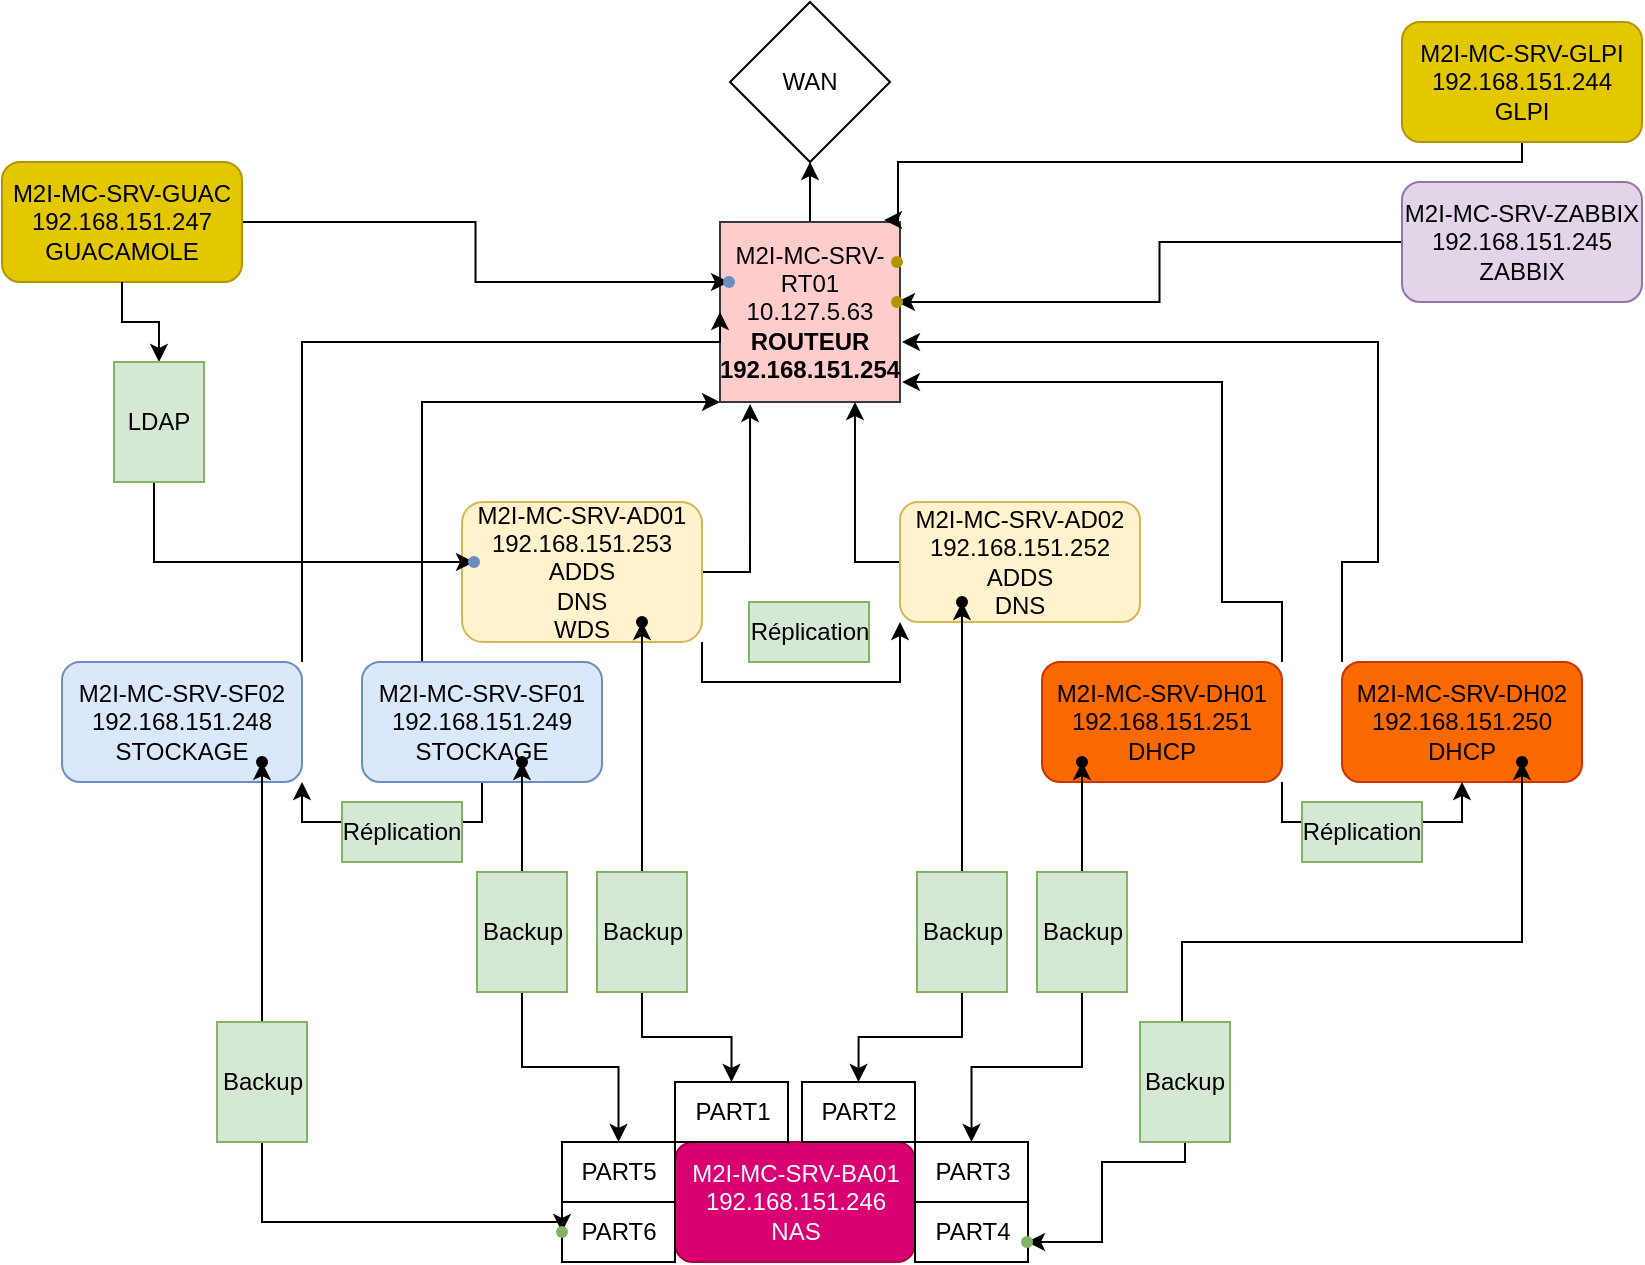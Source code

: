 <mxfile version="21.7.1" type="github">
  <diagram name="Page-1" id="C6XjA0PVYQ7Ap5EDfeUq">
    <mxGraphModel dx="1434" dy="790" grid="1" gridSize="10" guides="1" tooltips="1" connect="1" arrows="1" fold="1" page="1" pageScale="1" pageWidth="827" pageHeight="1169" math="0" shadow="0">
      <root>
        <mxCell id="0" />
        <mxCell id="1" parent="0" />
        <mxCell id="kT7fvyh61uweB2QWMs1n-60" value="" style="edgeStyle=orthogonalEdgeStyle;rounded=0;orthogonalLoop=1;jettySize=auto;html=1;" parent="1" source="kT7fvyh61uweB2QWMs1n-61" target="kT7fvyh61uweB2QWMs1n-74" edge="1">
          <mxGeometry relative="1" as="geometry" />
        </mxCell>
        <mxCell id="kT7fvyh61uweB2QWMs1n-61" value="M2I-MC-SRV-RT01&lt;br&gt;10.127.5.63&lt;br&gt;&lt;b&gt;ROUTEUR&lt;br&gt;192.168.151.254&lt;br&gt;&lt;/b&gt;" style="whiteSpace=wrap;html=1;aspect=fixed;fillColor=#ffcccc;strokeColor=#36393d;" parent="1" vertex="1">
          <mxGeometry x="363" y="360" width="90" height="90" as="geometry" />
        </mxCell>
        <mxCell id="kT7fvyh61uweB2QWMs1n-62" value="" style="edgeStyle=orthogonalEdgeStyle;rounded=0;orthogonalLoop=1;jettySize=auto;html=1;entryX=0.167;entryY=1.011;entryDx=0;entryDy=0;entryPerimeter=0;" parent="1" source="kT7fvyh61uweB2QWMs1n-64" target="kT7fvyh61uweB2QWMs1n-61" edge="1">
          <mxGeometry relative="1" as="geometry" />
        </mxCell>
        <mxCell id="kT7fvyh61uweB2QWMs1n-63" style="edgeStyle=orthogonalEdgeStyle;rounded=0;orthogonalLoop=1;jettySize=auto;html=1;exitX=1;exitY=1;exitDx=0;exitDy=0;entryX=0;entryY=1;entryDx=0;entryDy=0;" parent="1" source="kT7fvyh61uweB2QWMs1n-64" target="kT7fvyh61uweB2QWMs1n-66" edge="1">
          <mxGeometry relative="1" as="geometry" />
        </mxCell>
        <mxCell id="kT7fvyh61uweB2QWMs1n-64" value="M2I-MC-SRV-AD01&lt;br&gt;192.168.151.253&lt;br&gt;ADDS&lt;br&gt;DNS&lt;br&gt;WDS" style="rounded=1;whiteSpace=wrap;html=1;fillColor=#fff2cc;strokeColor=#d6b656;" parent="1" vertex="1">
          <mxGeometry x="234" y="500" width="120" height="70" as="geometry" />
        </mxCell>
        <mxCell id="kT7fvyh61uweB2QWMs1n-65" value="" style="edgeStyle=orthogonalEdgeStyle;rounded=0;orthogonalLoop=1;jettySize=auto;html=1;entryX=0.75;entryY=1;entryDx=0;entryDy=0;" parent="1" source="kT7fvyh61uweB2QWMs1n-66" target="kT7fvyh61uweB2QWMs1n-61" edge="1">
          <mxGeometry relative="1" as="geometry">
            <Array as="points">
              <mxPoint x="431" y="530" />
            </Array>
          </mxGeometry>
        </mxCell>
        <mxCell id="kT7fvyh61uweB2QWMs1n-66" value="M2I-MC-SRV-AD02&lt;br&gt;192.168.151.252&lt;br&gt;ADDS&lt;br&gt;DNS" style="rounded=1;whiteSpace=wrap;html=1;fillColor=#fff2cc;strokeColor=#d6b656;" parent="1" vertex="1">
          <mxGeometry x="453" y="500" width="120" height="60" as="geometry" />
        </mxCell>
        <mxCell id="kT7fvyh61uweB2QWMs1n-67" value="Réplication" style="text;strokeColor=#82b366;align=center;fillColor=#d5e8d4;html=1;verticalAlign=middle;whiteSpace=wrap;rounded=0;" parent="1" vertex="1">
          <mxGeometry x="377.5" y="550" width="60" height="30" as="geometry" />
        </mxCell>
        <mxCell id="kT7fvyh61uweB2QWMs1n-68" value="M2I-MC-SRV-DH02&lt;br&gt;192.168.151.250&lt;br&gt;DHCP" style="rounded=1;whiteSpace=wrap;html=1;fillColor=#fa6800;strokeColor=#C73500;fontColor=#000000;" parent="1" vertex="1">
          <mxGeometry x="674" y="580" width="120" height="60" as="geometry" />
        </mxCell>
        <mxCell id="kT7fvyh61uweB2QWMs1n-69" value="M2I-MC-SRV-DH01&lt;br&gt;192.168.151.251&lt;br&gt;DHCP" style="rounded=1;whiteSpace=wrap;html=1;fillColor=#fa6800;strokeColor=#C73500;fontColor=#000000;" parent="1" vertex="1">
          <mxGeometry x="524" y="580" width="120" height="60" as="geometry" />
        </mxCell>
        <mxCell id="kT7fvyh61uweB2QWMs1n-70" style="edgeStyle=orthogonalEdgeStyle;rounded=0;orthogonalLoop=1;jettySize=auto;html=1;exitX=1;exitY=1;exitDx=0;exitDy=0;entryX=0.5;entryY=1;entryDx=0;entryDy=0;" parent="1" source="kT7fvyh61uweB2QWMs1n-69" target="kT7fvyh61uweB2QWMs1n-68" edge="1">
          <mxGeometry relative="1" as="geometry">
            <mxPoint x="604" y="680" as="sourcePoint" />
            <mxPoint x="703" y="680" as="targetPoint" />
          </mxGeometry>
        </mxCell>
        <mxCell id="kT7fvyh61uweB2QWMs1n-71" value="Réplication" style="text;strokeColor=#82b366;align=center;fillColor=#d5e8d4;html=1;verticalAlign=middle;whiteSpace=wrap;rounded=0;" parent="1" vertex="1">
          <mxGeometry x="654" y="650" width="60" height="30" as="geometry" />
        </mxCell>
        <mxCell id="kT7fvyh61uweB2QWMs1n-72" value="" style="edgeStyle=orthogonalEdgeStyle;rounded=0;orthogonalLoop=1;jettySize=auto;html=1;entryX=1.011;entryY=0.889;entryDx=0;entryDy=0;exitX=1;exitY=0;exitDx=0;exitDy=0;entryPerimeter=0;" parent="1" source="kT7fvyh61uweB2QWMs1n-69" target="kT7fvyh61uweB2QWMs1n-61" edge="1">
          <mxGeometry relative="1" as="geometry">
            <mxPoint x="636" y="550" as="sourcePoint" />
            <mxPoint x="614" y="470" as="targetPoint" />
            <Array as="points">
              <mxPoint x="644" y="550" />
              <mxPoint x="614" y="550" />
              <mxPoint x="614" y="440" />
            </Array>
          </mxGeometry>
        </mxCell>
        <mxCell id="kT7fvyh61uweB2QWMs1n-73" value="" style="edgeStyle=orthogonalEdgeStyle;rounded=0;orthogonalLoop=1;jettySize=auto;html=1;exitX=0;exitY=0;exitDx=0;exitDy=0;" parent="1" source="kT7fvyh61uweB2QWMs1n-68" edge="1">
          <mxGeometry relative="1" as="geometry">
            <mxPoint x="714" y="530" as="sourcePoint" />
            <mxPoint x="454" y="420" as="targetPoint" />
            <Array as="points">
              <mxPoint x="674" y="530" />
              <mxPoint x="692" y="530" />
            </Array>
          </mxGeometry>
        </mxCell>
        <mxCell id="kT7fvyh61uweB2QWMs1n-74" value="WAN" style="rhombus;whiteSpace=wrap;html=1;" parent="1" vertex="1">
          <mxGeometry x="368" y="250" width="80" height="80" as="geometry" />
        </mxCell>
        <mxCell id="kT7fvyh61uweB2QWMs1n-75" value="" style="edgeStyle=orthogonalEdgeStyle;rounded=0;orthogonalLoop=1;jettySize=auto;html=1;entryX=0;entryY=0.5;entryDx=0;entryDy=0;" parent="1" source="kT7fvyh61uweB2QWMs1n-76" target="kT7fvyh61uweB2QWMs1n-61" edge="1">
          <mxGeometry relative="1" as="geometry">
            <mxPoint x="94" y="500" as="targetPoint" />
            <Array as="points">
              <mxPoint x="154" y="420" />
              <mxPoint x="363" y="420" />
            </Array>
          </mxGeometry>
        </mxCell>
        <mxCell id="kT7fvyh61uweB2QWMs1n-76" value="M2I-MC-SRV-SF02&lt;br&gt;192.168.151.248&lt;br&gt;STOCKAGE" style="rounded=1;whiteSpace=wrap;html=1;fillColor=#dae8fc;strokeColor=#6c8ebf;" parent="1" vertex="1">
          <mxGeometry x="34" y="580" width="120" height="60" as="geometry" />
        </mxCell>
        <mxCell id="kT7fvyh61uweB2QWMs1n-77" value="" style="edgeStyle=orthogonalEdgeStyle;rounded=0;orthogonalLoop=1;jettySize=auto;html=1;entryX=1;entryY=1;entryDx=0;entryDy=0;exitX=0.5;exitY=1;exitDx=0;exitDy=0;" parent="1" source="kT7fvyh61uweB2QWMs1n-79" target="kT7fvyh61uweB2QWMs1n-76" edge="1">
          <mxGeometry relative="1" as="geometry" />
        </mxCell>
        <mxCell id="kT7fvyh61uweB2QWMs1n-78" value="" style="edgeStyle=orthogonalEdgeStyle;rounded=0;orthogonalLoop=1;jettySize=auto;html=1;entryX=0;entryY=1;entryDx=0;entryDy=0;exitX=0.25;exitY=0;exitDx=0;exitDy=0;" parent="1" source="kT7fvyh61uweB2QWMs1n-79" target="kT7fvyh61uweB2QWMs1n-61" edge="1">
          <mxGeometry relative="1" as="geometry">
            <mxPoint x="164" y="529.99" as="sourcePoint" />
            <mxPoint x="220.03" y="360" as="targetPoint" />
            <Array as="points">
              <mxPoint x="214" y="450" />
            </Array>
          </mxGeometry>
        </mxCell>
        <mxCell id="kT7fvyh61uweB2QWMs1n-79" value="M2I-MC-SRV-SF01&lt;br&gt;192.168.151.249&lt;br&gt;STOCKAGE" style="rounded=1;whiteSpace=wrap;html=1;fillColor=#dae8fc;strokeColor=#6c8ebf;" parent="1" vertex="1">
          <mxGeometry x="184" y="580" width="120" height="60" as="geometry" />
        </mxCell>
        <mxCell id="kT7fvyh61uweB2QWMs1n-80" value="Réplication" style="text;strokeColor=#82b366;align=center;fillColor=#d5e8d4;html=1;verticalAlign=middle;whiteSpace=wrap;rounded=0;" parent="1" vertex="1">
          <mxGeometry x="174" y="650" width="60" height="30" as="geometry" />
        </mxCell>
        <mxCell id="kT7fvyh61uweB2QWMs1n-81" value="M2I-MC-SRV-BA01&lt;br&gt;192.168.151.246&lt;br&gt;NAS" style="rounded=1;whiteSpace=wrap;html=1;fillColor=#d80073;strokeColor=#A50040;fontColor=#ffffff;" parent="1" vertex="1">
          <mxGeometry x="340.5" y="820" width="120" height="60" as="geometry" />
        </mxCell>
        <mxCell id="kT7fvyh61uweB2QWMs1n-82" value="" style="edgeStyle=orthogonalEdgeStyle;rounded=0;orthogonalLoop=1;jettySize=auto;html=1;" parent="1" source="kT7fvyh61uweB2QWMs1n-112" target="kT7fvyh61uweB2QWMs1n-110" edge="1">
          <mxGeometry relative="1" as="geometry" />
        </mxCell>
        <mxCell id="kT7fvyh61uweB2QWMs1n-83" value="PART6" style="rounded=0;whiteSpace=wrap;html=1;" parent="1" vertex="1">
          <mxGeometry x="284" y="850" width="56.5" height="30" as="geometry" />
        </mxCell>
        <mxCell id="kT7fvyh61uweB2QWMs1n-84" value="" style="edgeStyle=orthogonalEdgeStyle;rounded=0;orthogonalLoop=1;jettySize=auto;html=1;" parent="1" source="kT7fvyh61uweB2QWMs1n-109" target="kT7fvyh61uweB2QWMs1n-107" edge="1">
          <mxGeometry relative="1" as="geometry" />
        </mxCell>
        <mxCell id="kT7fvyh61uweB2QWMs1n-85" value="PART5" style="rounded=0;whiteSpace=wrap;html=1;" parent="1" vertex="1">
          <mxGeometry x="284" y="820" width="56.5" height="30" as="geometry" />
        </mxCell>
        <mxCell id="kT7fvyh61uweB2QWMs1n-86" value="PART1" style="rounded=0;whiteSpace=wrap;html=1;" parent="1" vertex="1">
          <mxGeometry x="340.5" y="790" width="56.5" height="30" as="geometry" />
        </mxCell>
        <mxCell id="kT7fvyh61uweB2QWMs1n-87" value="" style="edgeStyle=orthogonalEdgeStyle;rounded=0;orthogonalLoop=1;jettySize=auto;html=1;" parent="1" source="kT7fvyh61uweB2QWMs1n-99" target="kT7fvyh61uweB2QWMs1n-97" edge="1">
          <mxGeometry relative="1" as="geometry" />
        </mxCell>
        <mxCell id="kT7fvyh61uweB2QWMs1n-88" value="PART2" style="rounded=0;whiteSpace=wrap;html=1;" parent="1" vertex="1">
          <mxGeometry x="404" y="790" width="56.5" height="30" as="geometry" />
        </mxCell>
        <mxCell id="kT7fvyh61uweB2QWMs1n-89" value="" style="edgeStyle=orthogonalEdgeStyle;rounded=0;orthogonalLoop=1;jettySize=auto;html=1;exitX=0;exitY=0.5;exitDx=0;exitDy=0;" parent="1" source="kT7fvyh61uweB2QWMs1n-105" target="kT7fvyh61uweB2QWMs1n-103" edge="1">
          <mxGeometry relative="1" as="geometry">
            <Array as="points">
              <mxPoint x="594" y="760" />
              <mxPoint x="594" y="720" />
              <mxPoint x="764" y="720" />
            </Array>
          </mxGeometry>
        </mxCell>
        <mxCell id="kT7fvyh61uweB2QWMs1n-90" value="PART4" style="rounded=0;whiteSpace=wrap;html=1;" parent="1" vertex="1">
          <mxGeometry x="460.5" y="850" width="56.5" height="30" as="geometry" />
        </mxCell>
        <mxCell id="kT7fvyh61uweB2QWMs1n-91" value="" style="edgeStyle=orthogonalEdgeStyle;rounded=0;orthogonalLoop=1;jettySize=auto;html=1;" parent="1" source="kT7fvyh61uweB2QWMs1n-102" target="kT7fvyh61uweB2QWMs1n-100" edge="1">
          <mxGeometry relative="1" as="geometry" />
        </mxCell>
        <mxCell id="kT7fvyh61uweB2QWMs1n-92" value="PART3" style="rounded=0;whiteSpace=wrap;html=1;" parent="1" vertex="1">
          <mxGeometry x="460.5" y="820" width="56.5" height="30" as="geometry" />
        </mxCell>
        <mxCell id="kT7fvyh61uweB2QWMs1n-93" value="" style="shape=waypoint;sketch=0;size=6;pointerEvents=1;points=[];fillColor=default;resizable=0;rotatable=0;perimeter=centerPerimeter;snapToPoint=1;rounded=0;" parent="1" vertex="1">
          <mxGeometry x="314" y="550" width="20" height="20" as="geometry" />
        </mxCell>
        <mxCell id="kT7fvyh61uweB2QWMs1n-94" value="" style="edgeStyle=orthogonalEdgeStyle;rounded=0;orthogonalLoop=1;jettySize=auto;html=1;" parent="1" source="kT7fvyh61uweB2QWMs1n-96" target="kT7fvyh61uweB2QWMs1n-93" edge="1">
          <mxGeometry relative="1" as="geometry" />
        </mxCell>
        <mxCell id="kT7fvyh61uweB2QWMs1n-95" value="" style="edgeStyle=orthogonalEdgeStyle;rounded=0;orthogonalLoop=1;jettySize=auto;html=1;" parent="1" source="kT7fvyh61uweB2QWMs1n-96" target="kT7fvyh61uweB2QWMs1n-86" edge="1">
          <mxGeometry relative="1" as="geometry" />
        </mxCell>
        <mxCell id="kT7fvyh61uweB2QWMs1n-96" value="Backup" style="text;strokeColor=#82b366;align=center;fillColor=#d5e8d4;html=1;verticalAlign=middle;whiteSpace=wrap;rounded=0;direction=south;" parent="1" vertex="1">
          <mxGeometry x="301.5" y="685" width="45" height="60" as="geometry" />
        </mxCell>
        <mxCell id="kT7fvyh61uweB2QWMs1n-97" value="" style="shape=waypoint;sketch=0;size=6;pointerEvents=1;points=[];fillColor=default;resizable=0;rotatable=0;perimeter=centerPerimeter;snapToPoint=1;rounded=0;" parent="1" vertex="1">
          <mxGeometry x="474" y="540" width="20" height="20" as="geometry" />
        </mxCell>
        <mxCell id="kT7fvyh61uweB2QWMs1n-98" value="" style="edgeStyle=orthogonalEdgeStyle;rounded=0;orthogonalLoop=1;jettySize=auto;html=1;entryX=0.5;entryY=0;entryDx=0;entryDy=0;exitX=1;exitY=0.5;exitDx=0;exitDy=0;" parent="1" source="kT7fvyh61uweB2QWMs1n-99" target="kT7fvyh61uweB2QWMs1n-88" edge="1">
          <mxGeometry relative="1" as="geometry">
            <mxPoint x="434" y="715" as="sourcePoint" />
          </mxGeometry>
        </mxCell>
        <mxCell id="kT7fvyh61uweB2QWMs1n-99" value="Backup" style="text;strokeColor=#82b366;align=center;fillColor=#d5e8d4;html=1;verticalAlign=middle;whiteSpace=wrap;rounded=0;direction=south;" parent="1" vertex="1">
          <mxGeometry x="461.5" y="685" width="45" height="60" as="geometry" />
        </mxCell>
        <mxCell id="kT7fvyh61uweB2QWMs1n-100" value="" style="shape=waypoint;sketch=0;size=6;pointerEvents=1;points=[];fillColor=default;resizable=0;rotatable=0;perimeter=centerPerimeter;snapToPoint=1;rounded=0;" parent="1" vertex="1">
          <mxGeometry x="534" y="620" width="20" height="20" as="geometry" />
        </mxCell>
        <mxCell id="kT7fvyh61uweB2QWMs1n-101" value="" style="edgeStyle=orthogonalEdgeStyle;rounded=0;orthogonalLoop=1;jettySize=auto;html=1;exitX=1;exitY=0.5;exitDx=0;exitDy=0;" parent="1" source="kT7fvyh61uweB2QWMs1n-102" target="kT7fvyh61uweB2QWMs1n-92" edge="1">
          <mxGeometry relative="1" as="geometry" />
        </mxCell>
        <mxCell id="kT7fvyh61uweB2QWMs1n-102" value="Backup" style="text;strokeColor=#82b366;align=center;fillColor=#d5e8d4;html=1;verticalAlign=middle;whiteSpace=wrap;rounded=0;direction=south;" parent="1" vertex="1">
          <mxGeometry x="521.5" y="685" width="45" height="60" as="geometry" />
        </mxCell>
        <mxCell id="kT7fvyh61uweB2QWMs1n-103" value="" style="shape=waypoint;sketch=0;size=6;pointerEvents=1;points=[];fillColor=default;resizable=0;rotatable=0;perimeter=centerPerimeter;snapToPoint=1;rounded=0;" parent="1" vertex="1">
          <mxGeometry x="754" y="620" width="20" height="20" as="geometry" />
        </mxCell>
        <mxCell id="kT7fvyh61uweB2QWMs1n-104" value="" style="edgeStyle=orthogonalEdgeStyle;rounded=0;orthogonalLoop=1;jettySize=auto;html=1;" parent="1" source="kT7fvyh61uweB2QWMs1n-105" target="kT7fvyh61uweB2QWMs1n-106" edge="1">
          <mxGeometry relative="1" as="geometry">
            <Array as="points">
              <mxPoint x="596" y="830" />
              <mxPoint x="554" y="830" />
              <mxPoint x="554" y="870" />
            </Array>
          </mxGeometry>
        </mxCell>
        <mxCell id="kT7fvyh61uweB2QWMs1n-105" value="Backup" style="text;strokeColor=#82b366;align=center;fillColor=#d5e8d4;html=1;verticalAlign=middle;whiteSpace=wrap;rounded=0;direction=south;" parent="1" vertex="1">
          <mxGeometry x="573" y="760" width="45" height="60" as="geometry" />
        </mxCell>
        <mxCell id="kT7fvyh61uweB2QWMs1n-106" value="" style="shape=waypoint;sketch=0;size=6;pointerEvents=1;points=[];fillColor=#d5e8d4;resizable=0;rotatable=0;perimeter=centerPerimeter;snapToPoint=1;strokeColor=#82b366;gradientColor=none;rounded=0;" parent="1" vertex="1">
          <mxGeometry x="506.5" y="860" width="20" height="20" as="geometry" />
        </mxCell>
        <mxCell id="kT7fvyh61uweB2QWMs1n-107" value="" style="shape=waypoint;sketch=0;size=6;pointerEvents=1;points=[];fillColor=default;resizable=0;rotatable=0;perimeter=centerPerimeter;snapToPoint=1;rounded=0;" parent="1" vertex="1">
          <mxGeometry x="254" y="620" width="20" height="20" as="geometry" />
        </mxCell>
        <mxCell id="kT7fvyh61uweB2QWMs1n-108" value="" style="edgeStyle=orthogonalEdgeStyle;rounded=0;orthogonalLoop=1;jettySize=auto;html=1;" parent="1" source="kT7fvyh61uweB2QWMs1n-109" target="kT7fvyh61uweB2QWMs1n-85" edge="1">
          <mxGeometry relative="1" as="geometry" />
        </mxCell>
        <mxCell id="kT7fvyh61uweB2QWMs1n-109" value="Backup" style="text;strokeColor=#82b366;align=center;fillColor=#d5e8d4;html=1;verticalAlign=middle;whiteSpace=wrap;rounded=0;direction=south;" parent="1" vertex="1">
          <mxGeometry x="241.5" y="685" width="45" height="60" as="geometry" />
        </mxCell>
        <mxCell id="kT7fvyh61uweB2QWMs1n-110" value="" style="shape=waypoint;sketch=0;size=6;pointerEvents=1;points=[];fillColor=default;resizable=0;rotatable=0;perimeter=centerPerimeter;snapToPoint=1;rounded=0;" parent="1" vertex="1">
          <mxGeometry x="124" y="620" width="20" height="20" as="geometry" />
        </mxCell>
        <mxCell id="kT7fvyh61uweB2QWMs1n-111" value="" style="edgeStyle=orthogonalEdgeStyle;rounded=0;orthogonalLoop=1;jettySize=auto;html=1;" parent="1" source="kT7fvyh61uweB2QWMs1n-112" target="kT7fvyh61uweB2QWMs1n-113" edge="1">
          <mxGeometry relative="1" as="geometry">
            <Array as="points">
              <mxPoint x="134" y="860" />
              <mxPoint x="284" y="860" />
            </Array>
          </mxGeometry>
        </mxCell>
        <mxCell id="kT7fvyh61uweB2QWMs1n-112" value="Backup" style="text;strokeColor=#82b366;align=center;fillColor=#d5e8d4;html=1;verticalAlign=middle;whiteSpace=wrap;rounded=0;direction=south;" parent="1" vertex="1">
          <mxGeometry x="111.5" y="760" width="45" height="60" as="geometry" />
        </mxCell>
        <mxCell id="kT7fvyh61uweB2QWMs1n-113" value="" style="shape=waypoint;sketch=0;size=6;pointerEvents=1;points=[];fillColor=#d5e8d4;resizable=0;rotatable=0;perimeter=centerPerimeter;snapToPoint=1;strokeColor=#82b366;gradientColor=none;rounded=0;" parent="1" vertex="1">
          <mxGeometry x="274" y="855" width="20" height="20" as="geometry" />
        </mxCell>
        <mxCell id="kT7fvyh61uweB2QWMs1n-116" value="" style="edgeStyle=orthogonalEdgeStyle;rounded=0;orthogonalLoop=1;jettySize=auto;html=1;entryX=-0.125;entryY=0.45;entryDx=0;entryDy=0;entryPerimeter=0;" parent="1" source="kT7fvyh61uweB2QWMs1n-114" target="kT7fvyh61uweB2QWMs1n-115" edge="1">
          <mxGeometry relative="1" as="geometry" />
        </mxCell>
        <mxCell id="kT7fvyh61uweB2QWMs1n-118" value="" style="edgeStyle=orthogonalEdgeStyle;rounded=0;orthogonalLoop=1;jettySize=auto;html=1;" parent="1" source="kT7fvyh61uweB2QWMs1n-119" target="kT7fvyh61uweB2QWMs1n-117" edge="1">
          <mxGeometry relative="1" as="geometry">
            <Array as="points">
              <mxPoint x="80" y="530" />
            </Array>
          </mxGeometry>
        </mxCell>
        <mxCell id="kT7fvyh61uweB2QWMs1n-114" value="M2I-MC-SRV-GUAC&lt;br&gt;192.168.151.247&lt;br&gt;GUACAMOLE" style="rounded=1;whiteSpace=wrap;html=1;fillColor=#e3c800;strokeColor=#B09500;fontColor=#000000;" parent="1" vertex="1">
          <mxGeometry x="4" y="330" width="120" height="60" as="geometry" />
        </mxCell>
        <mxCell id="kT7fvyh61uweB2QWMs1n-115" value="" style="shape=waypoint;sketch=0;size=6;pointerEvents=1;points=[];fillColor=#dae8fc;resizable=0;rotatable=0;perimeter=centerPerimeter;snapToPoint=1;strokeColor=#6c8ebf;rounded=1;" parent="1" vertex="1">
          <mxGeometry x="357.5" y="380" width="20" height="20" as="geometry" />
        </mxCell>
        <mxCell id="kT7fvyh61uweB2QWMs1n-117" value="" style="shape=waypoint;sketch=0;size=6;pointerEvents=1;points=[];fillColor=#dae8fc;resizable=0;rotatable=0;perimeter=centerPerimeter;snapToPoint=1;strokeColor=#6c8ebf;rounded=1;" parent="1" vertex="1">
          <mxGeometry x="230" y="520" width="20" height="20" as="geometry" />
        </mxCell>
        <mxCell id="kT7fvyh61uweB2QWMs1n-120" value="" style="edgeStyle=orthogonalEdgeStyle;rounded=0;orthogonalLoop=1;jettySize=auto;html=1;" parent="1" source="kT7fvyh61uweB2QWMs1n-114" target="kT7fvyh61uweB2QWMs1n-119" edge="1">
          <mxGeometry relative="1" as="geometry">
            <mxPoint x="80" y="390" as="sourcePoint" />
            <mxPoint x="240" y="530" as="targetPoint" />
            <Array as="points" />
          </mxGeometry>
        </mxCell>
        <mxCell id="kT7fvyh61uweB2QWMs1n-119" value="LDAP" style="text;strokeColor=#82b366;align=center;fillColor=#d5e8d4;html=1;verticalAlign=middle;whiteSpace=wrap;rounded=0;direction=south;" parent="1" vertex="1">
          <mxGeometry x="60" y="430" width="45" height="60" as="geometry" />
        </mxCell>
        <mxCell id="r0CSdmW5wjcoNdFqz8ZF-3" value="" style="edgeStyle=orthogonalEdgeStyle;rounded=0;orthogonalLoop=1;jettySize=auto;html=1;" edge="1" parent="1" source="r0CSdmW5wjcoNdFqz8ZF-1" target="r0CSdmW5wjcoNdFqz8ZF-2">
          <mxGeometry relative="1" as="geometry" />
        </mxCell>
        <mxCell id="r0CSdmW5wjcoNdFqz8ZF-1" value="M2I-MC-SRV-ZABBIX&lt;br&gt;192.168.151.245&lt;br&gt;ZABBIX" style="rounded=1;whiteSpace=wrap;html=1;fillColor=#e1d5e7;strokeColor=#9673a6;" vertex="1" parent="1">
          <mxGeometry x="704" y="340" width="120" height="60" as="geometry" />
        </mxCell>
        <mxCell id="r0CSdmW5wjcoNdFqz8ZF-2" value="" style="shape=waypoint;sketch=0;size=6;pointerEvents=1;points=[];fillColor=#e3c800;resizable=0;rotatable=0;perimeter=centerPerimeter;snapToPoint=1;strokeColor=#B09500;fontColor=#000000;rounded=1;" vertex="1" parent="1">
          <mxGeometry x="441.5" y="390" width="20" height="20" as="geometry" />
        </mxCell>
        <mxCell id="r0CSdmW5wjcoNdFqz8ZF-6" value="" style="edgeStyle=orthogonalEdgeStyle;rounded=0;orthogonalLoop=1;jettySize=auto;html=1;entryX=0.911;entryY=-0.011;entryDx=0;entryDy=0;entryPerimeter=0;" edge="1" parent="1" source="r0CSdmW5wjcoNdFqz8ZF-4" target="kT7fvyh61uweB2QWMs1n-61">
          <mxGeometry relative="1" as="geometry">
            <mxPoint x="452" y="350" as="targetPoint" />
            <Array as="points">
              <mxPoint x="764" y="330" />
              <mxPoint x="452" y="330" />
              <mxPoint x="452" y="359" />
            </Array>
          </mxGeometry>
        </mxCell>
        <mxCell id="r0CSdmW5wjcoNdFqz8ZF-4" value="M2I-MC-SRV-GLPI&lt;br&gt;192.168.151.244&lt;br&gt;GLPI" style="rounded=1;whiteSpace=wrap;html=1;fillColor=#e3c800;strokeColor=#B09500;fontColor=#000000;" vertex="1" parent="1">
          <mxGeometry x="704" y="260" width="120" height="60" as="geometry" />
        </mxCell>
        <mxCell id="r0CSdmW5wjcoNdFqz8ZF-5" value="" style="shape=waypoint;sketch=0;size=6;pointerEvents=1;points=[];fillColor=#e3c800;resizable=0;rotatable=0;perimeter=centerPerimeter;snapToPoint=1;strokeColor=#B09500;fontColor=#000000;rounded=1;" vertex="1" parent="1">
          <mxGeometry x="441.5" y="370" width="20" height="20" as="geometry" />
        </mxCell>
      </root>
    </mxGraphModel>
  </diagram>
</mxfile>
